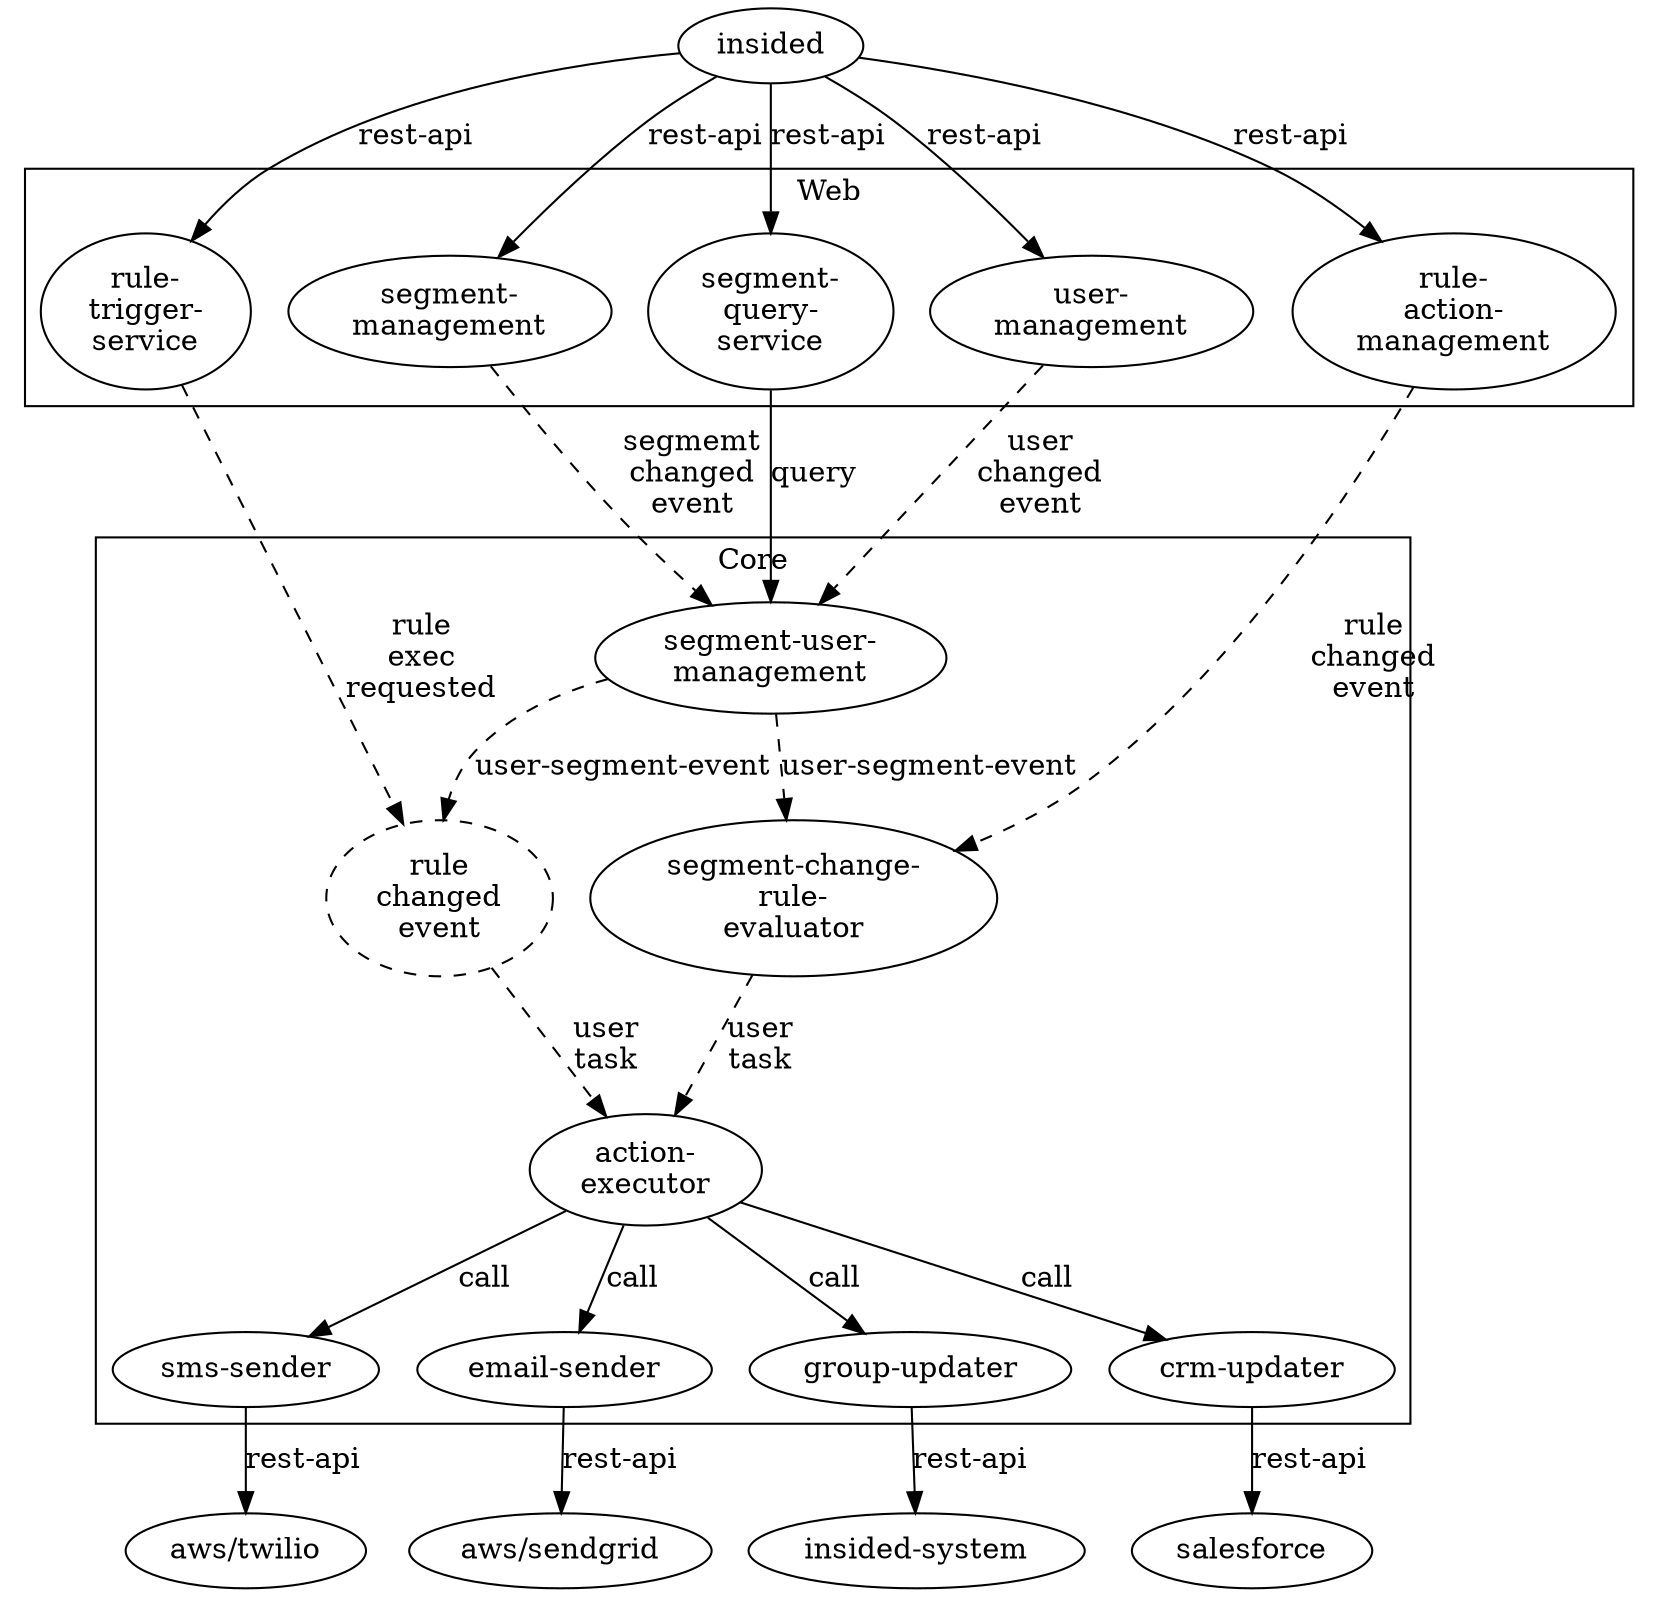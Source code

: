 digraph G {

  rankdir="TD"

  subgraph cluster_Web {
      label = "Web"
      "rule-\ntrigger-\nservice"
      "rule-\naction-\nmanagement"
      "user-\nmanagement"
      "segment-\nmanagement"
      "segment-\nquery-\nservice"
}

 subgraph cluster_Core {
      label = "Core"
      "ondemand-\nrule-\nevaluator"
      "segment-user-\nmanagement"
      "segment-change-\nrule-\nevaluator"
      "action-\nexecutor"
      "sms-sender"
      "email-sender"
      "group-updater"
      "crm-updater"
  }

  // subgraph cluster_External {
       //label = "External systems"
        "aws/sendgrid"
        "aws/twilio"
        "insided-system"
        "salesforce"
   // }

  insided -> "rule-\ntrigger-\nservice" [label="rest-api"]
  insided -> "rule-\naction-\nmanagement" [label="rest-api"]
  insided -> "user-\nmanagement" [label="rest-api"]
  insided -> "segment-\nmanagement" [label="rest-api"]
  insided -> "segment-\nquery-\nservice" [label="rest-api"]

   "rule-\ntrigger-\nservice" -> "ondemand-\nrule-\nevaluator" [style=dashed, label="rule\nexec\nrequested"]
  "segment-\nmanagement" -> "segment-user-\nmanagement" [style=dashed, label="segmemt\nchanged\nevent"]
  "segment-\nquery-\nservice" -> "segment-user-\nmanagement" [label=query]

  "ondemand-\nrule-\nevaluator" [style=dashed, label="rule\nchanged\nevent"]

  "user-\nmanagement" -> "segment-user-\nmanagement" [style=dashed, label="user\nchanged\nevent"]
  "segment-user-\nmanagement" -> "ondemand-\nrule-\nevaluator" [style=dashed, label="user-segment-event"]

  "segment-user-\nmanagement" -> "segment-change-\nrule-\nevaluator"  [style=dashed, label="user-segment-event"]
  "rule-\naction-\nmanagement" -> "segment-change-\nrule-\nevaluator" [style=dashed, label="rule\nchanged\nevent"]
  "segment-change-\nrule-\nevaluator" -> "action-\nexecutor" [style=dashed, label="user\ntask"]

  "ondemand-\nrule-\nevaluator" -> "action-\nexecutor" [style=dashed, label="user\ntask"]

  "action-\nexecutor" -> "sms-sender" [label=call]
  "action-\nexecutor" -> "email-sender" [label=call]
  "action-\nexecutor" -> "group-updater" [label=call]
  "action-\nexecutor" -> "crm-updater" [label=call]

  "email-sender" -> "aws/sendgrid" [label="rest-api"]
  "sms-sender" -> "aws/twilio" [label="rest-api"]
  "group-updater" -> "insided-system" [label="rest-api"]
  "crm-updater" -> "salesforce" [label="rest-api"]

}